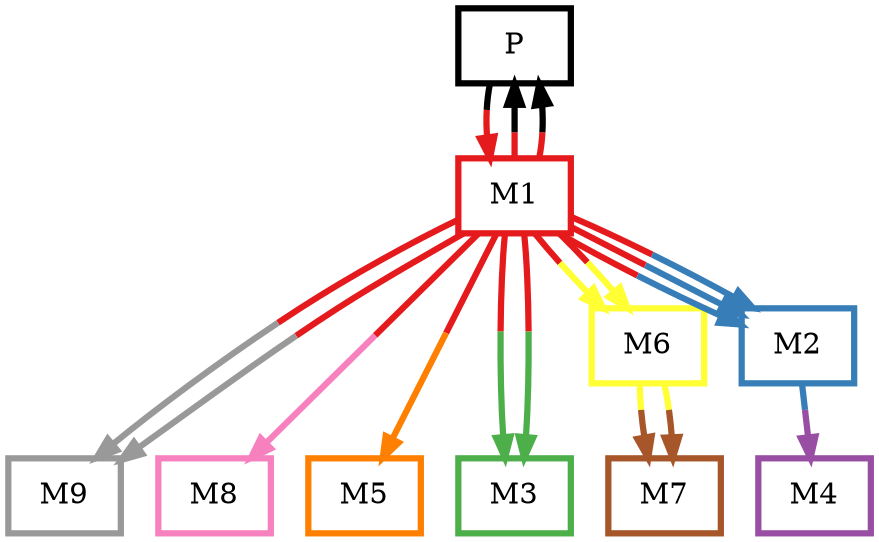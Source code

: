 digraph barS {
	{
		rank=same
	0 [shape=box,penwidth=3,colorscheme=set19,color=0,label="P"]
	}
	{
		rank=same
		9 [shape=box,penwidth=3,colorscheme=set19,color=9,label="M9"]
		8 [shape=box,penwidth=3,colorscheme=set19,color=8,label="M8"]
		7 [shape=box,penwidth=3,colorscheme=set19,color=7,label="M7"]
		5 [shape=box,penwidth=3,colorscheme=set19,color=5,label="M5"]
		4 [shape=box,penwidth=3,colorscheme=set19,color=4,label="M4"]
		3 [shape=box,penwidth=3,colorscheme=set19,color=3,label="M3"]
	}
	6 [shape=box,penwidth=3,colorscheme=set19,color=6,label="M6"]
	2 [shape=box,penwidth=3,colorscheme=set19,color=2,label="M2"]
	1 [shape=box,penwidth=3,colorscheme=set19,color=1,label="M1"]
	6 -> 7 [penwidth=3,colorscheme=set19,color="6;0.5:7"]
	6 -> 7 [penwidth=3,colorscheme=set19,color="6;0.5:7"]
	2 -> 4 [penwidth=3,colorscheme=set19,color="2;0.5:4"]
	1 -> 9 [penwidth=3,colorscheme=set19,color="1;0.5:9"]
	1 -> 9 [penwidth=3,colorscheme=set19,color="1;0.5:9"]
	1 -> 8 [penwidth=3,colorscheme=set19,color="1;0.5:8"]
	1 -> 5 [penwidth=3,colorscheme=set19,color="1;0.5:5"]
	1 -> 6 [penwidth=3,colorscheme=set19,color="1;0.5:6"]
	1 -> 6 [penwidth=3,colorscheme=set19,color="1;0.5:6"]
	1 -> 3 [penwidth=3,colorscheme=set19,color="1;0.5:3"]
	1 -> 3 [penwidth=3,colorscheme=set19,color="1;0.5:3"]
	1 -> 0 [penwidth=3,colorscheme=set19,color="1;0.5:0"]
	1 -> 2 [penwidth=3,colorscheme=set19,color="1;0.5:2"]
	1 -> 2 [penwidth=3,colorscheme=set19,color="1;0.5:2"]
	1 -> 2 [penwidth=3,colorscheme=set19,color="1;0.5:2"]
	1 -> 0 [penwidth=3,colorscheme=set19,color="1;0.5:0"]
	0 -> 1 [penwidth=3,colorscheme=set19,color="0;0.5:1"]
}
